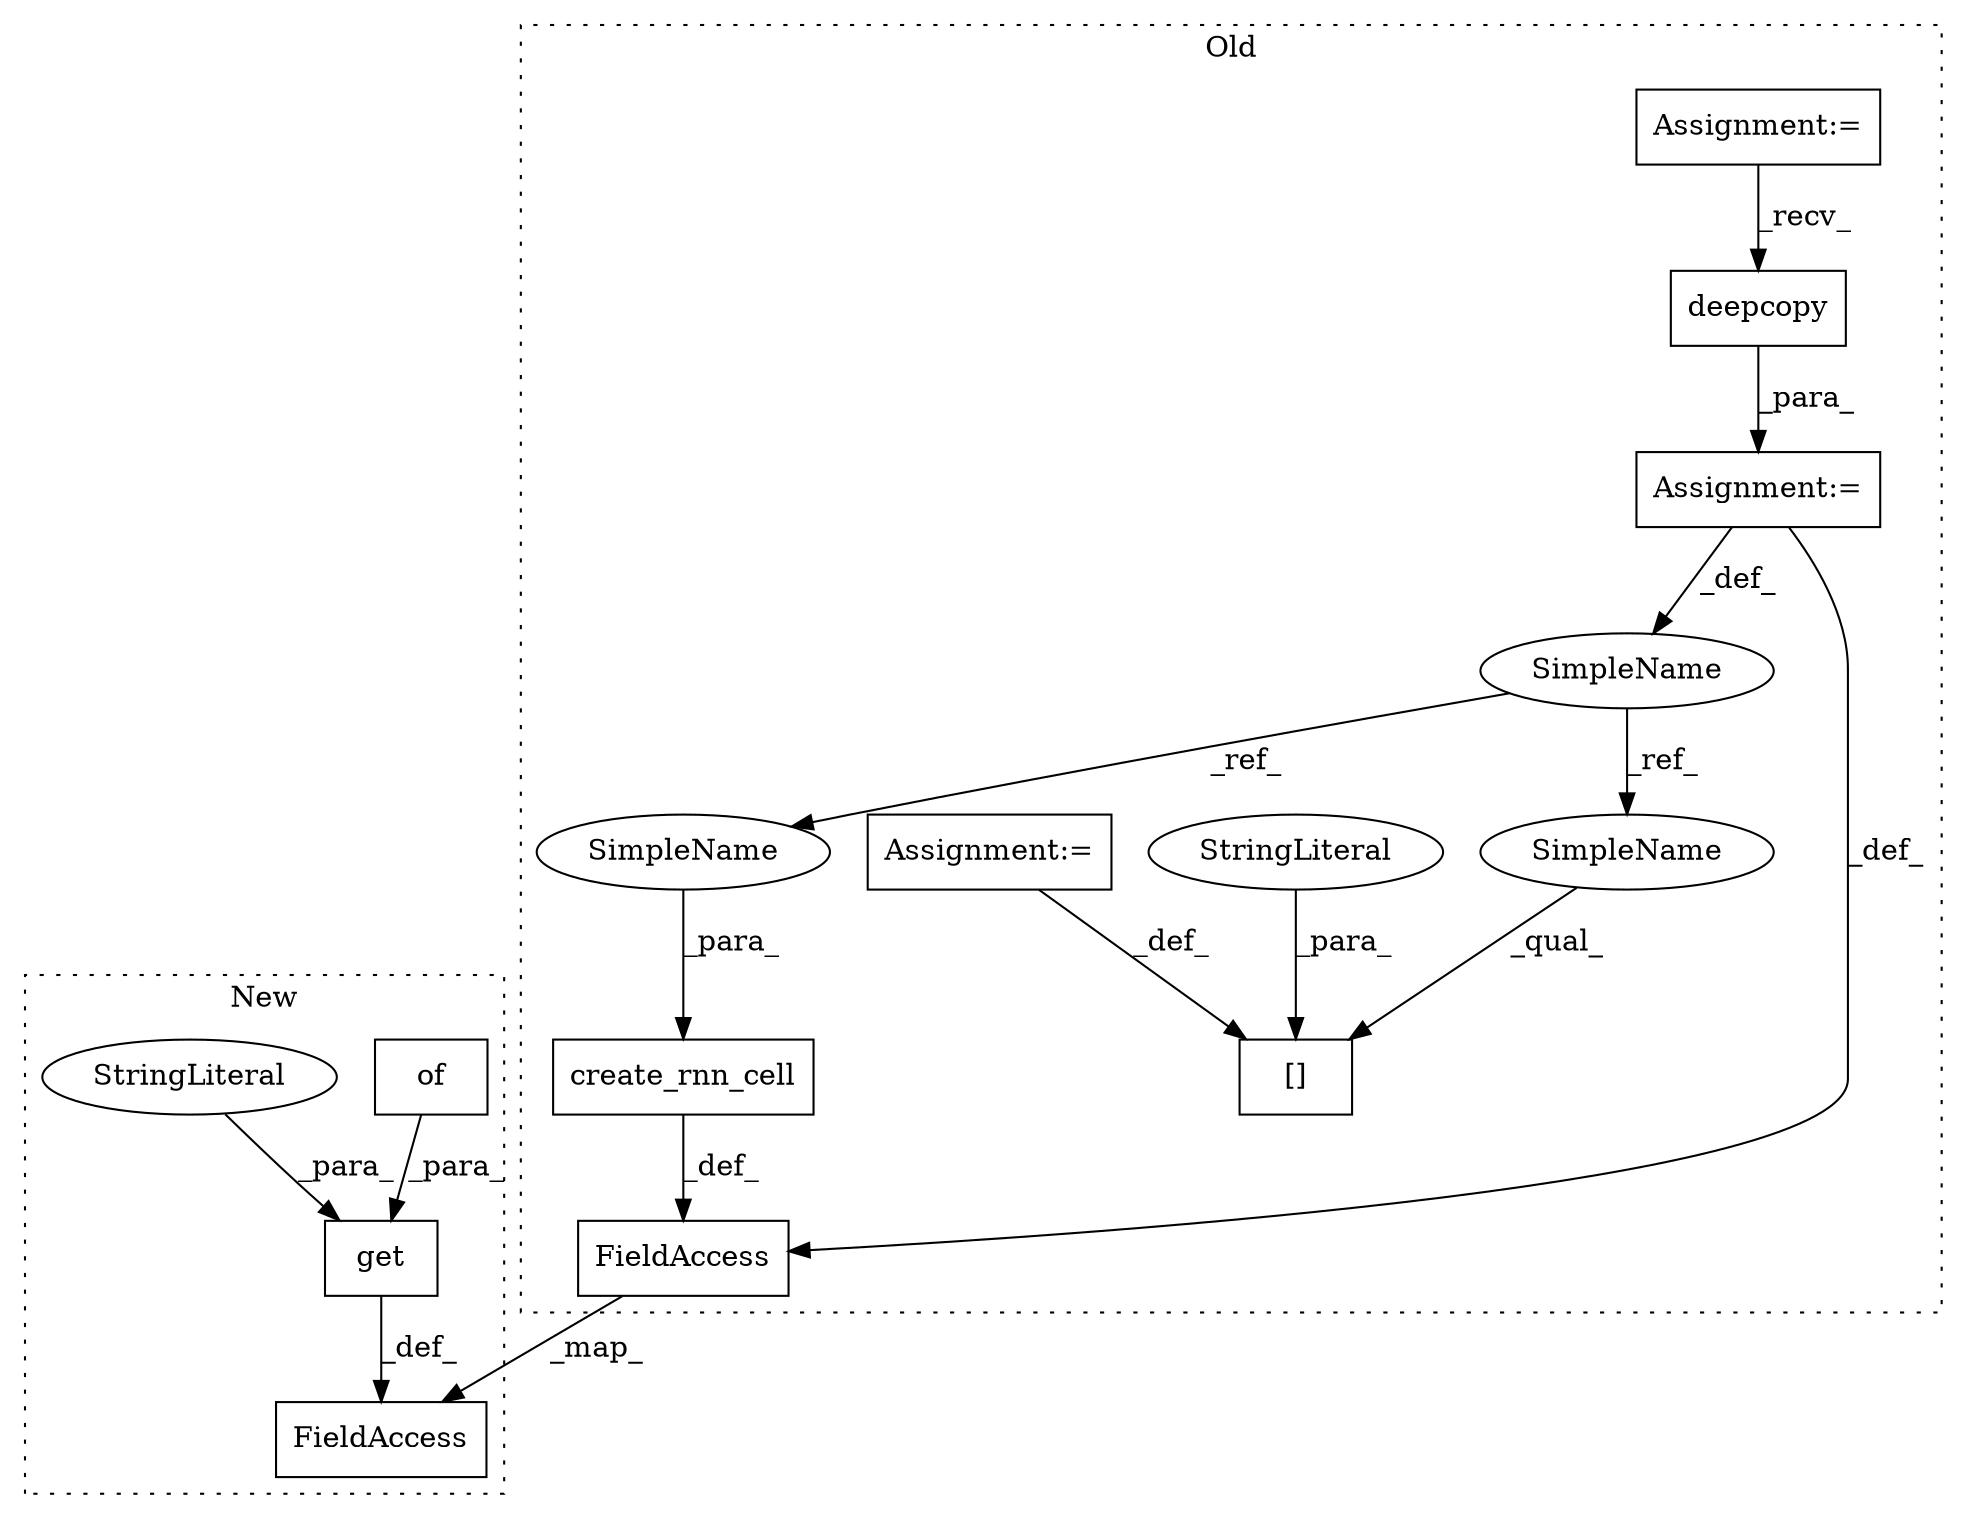 digraph G {
subgraph cluster0 {
1 [label="create_rnn_cell" a="32" s="8667,8743" l="16,1" shape="box"];
3 [label="SimpleName" a="42" s="8306" l="11" shape="ellipse"];
4 [label="[]" a="2" s="8350,8373" l="12,1" shape="box"];
5 [label="StringLiteral" a="45" s="8362" l="11" shape="ellipse"];
8 [label="deepcopy" a="32" s="8323,8343" l="9,1" shape="box"];
9 [label="Assignment:=" a="7" s="7843" l="4" shape="box"];
10 [label="Assignment:=" a="7" s="8317" l="1" shape="box"];
11 [label="Assignment:=" a="7" s="8374" l="1" shape="box"];
13 [label="FieldAccess" a="22" s="8642" l="24" shape="box"];
14 [label="SimpleName" a="42" s="8350" l="11" shape="ellipse"];
15 [label="SimpleName" a="42" s="8716" l="11" shape="ellipse"];
label = "Old";
style="dotted";
}
subgraph cluster1 {
2 [label="of" a="32" s="8775" l="4" shape="box"];
6 [label="get" a="32" s="8748,8779" l="4,1" shape="box"];
7 [label="StringLiteral" a="45" s="8752" l="18" shape="ellipse"];
12 [label="FieldAccess" a="22" s="8674" l="24" shape="box"];
label = "New";
style="dotted";
}
1 -> 13 [label="_def_"];
2 -> 6 [label="_para_"];
3 -> 14 [label="_ref_"];
3 -> 15 [label="_ref_"];
5 -> 4 [label="_para_"];
6 -> 12 [label="_def_"];
7 -> 6 [label="_para_"];
8 -> 10 [label="_para_"];
9 -> 8 [label="_recv_"];
10 -> 3 [label="_def_"];
10 -> 13 [label="_def_"];
11 -> 4 [label="_def_"];
13 -> 12 [label="_map_"];
14 -> 4 [label="_qual_"];
15 -> 1 [label="_para_"];
}